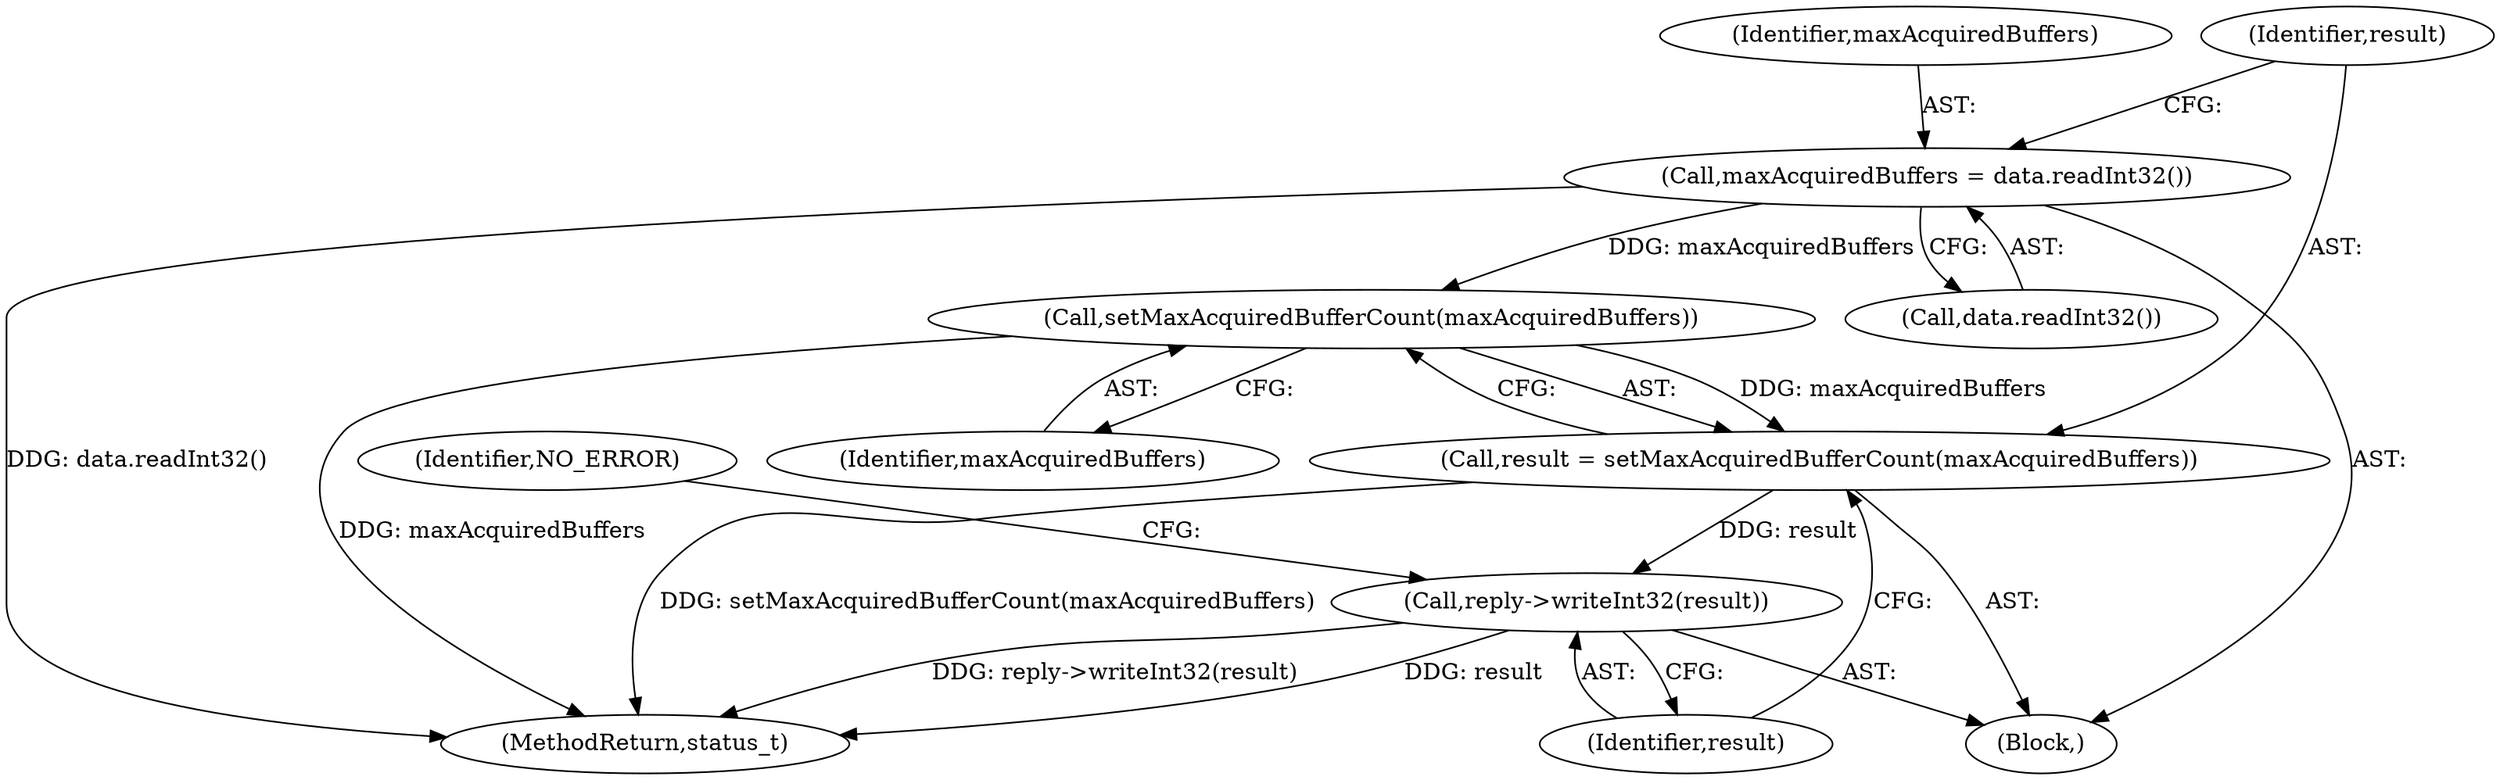 digraph "0_Android_dded8fdbb700d6cc498debc69a780915bc34d755@API" {
"1000365" [label="(Call,maxAcquiredBuffers = data.readInt32())"];
"1000371" [label="(Call,setMaxAcquiredBufferCount(maxAcquiredBuffers))"];
"1000369" [label="(Call,result = setMaxAcquiredBufferCount(maxAcquiredBuffers))"];
"1000373" [label="(Call,reply->writeInt32(result))"];
"1000371" [label="(Call,setMaxAcquiredBufferCount(maxAcquiredBuffers))"];
"1000365" [label="(Call,maxAcquiredBuffers = data.readInt32())"];
"1000367" [label="(Call,data.readInt32())"];
"1000372" [label="(Identifier,maxAcquiredBuffers)"];
"1000374" [label="(Identifier,result)"];
"1000369" [label="(Call,result = setMaxAcquiredBufferCount(maxAcquiredBuffers))"];
"1000359" [label="(Block,)"];
"1000370" [label="(Identifier,result)"];
"1000366" [label="(Identifier,maxAcquiredBuffers)"];
"1000476" [label="(MethodReturn,status_t)"];
"1000373" [label="(Call,reply->writeInt32(result))"];
"1000376" [label="(Identifier,NO_ERROR)"];
"1000365" -> "1000359"  [label="AST: "];
"1000365" -> "1000367"  [label="CFG: "];
"1000366" -> "1000365"  [label="AST: "];
"1000367" -> "1000365"  [label="AST: "];
"1000370" -> "1000365"  [label="CFG: "];
"1000365" -> "1000476"  [label="DDG: data.readInt32()"];
"1000365" -> "1000371"  [label="DDG: maxAcquiredBuffers"];
"1000371" -> "1000369"  [label="AST: "];
"1000371" -> "1000372"  [label="CFG: "];
"1000372" -> "1000371"  [label="AST: "];
"1000369" -> "1000371"  [label="CFG: "];
"1000371" -> "1000476"  [label="DDG: maxAcquiredBuffers"];
"1000371" -> "1000369"  [label="DDG: maxAcquiredBuffers"];
"1000369" -> "1000359"  [label="AST: "];
"1000370" -> "1000369"  [label="AST: "];
"1000374" -> "1000369"  [label="CFG: "];
"1000369" -> "1000476"  [label="DDG: setMaxAcquiredBufferCount(maxAcquiredBuffers)"];
"1000369" -> "1000373"  [label="DDG: result"];
"1000373" -> "1000359"  [label="AST: "];
"1000373" -> "1000374"  [label="CFG: "];
"1000374" -> "1000373"  [label="AST: "];
"1000376" -> "1000373"  [label="CFG: "];
"1000373" -> "1000476"  [label="DDG: reply->writeInt32(result)"];
"1000373" -> "1000476"  [label="DDG: result"];
}
